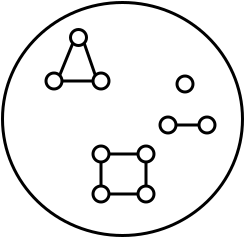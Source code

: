 <?xml version="1.0" encoding="UTF-8"?>
<dia:diagram xmlns:dia="http://www.lysator.liu.se/~alla/dia/">
  <dia:layer name="Hintergrund" visible="true">
    <dia:object type="Standard - Ellipse" version="0" id="O0">
      <dia:attribute name="obj_pos">
        <dia:point val="-12.37,1.55"/>
      </dia:attribute>
      <dia:attribute name="obj_bb">
        <dia:rectangle val="-12.445,1.475;-0.295,13.275"/>
      </dia:attribute>
      <dia:attribute name="elem_corner">
        <dia:point val="-12.37,1.55"/>
      </dia:attribute>
      <dia:attribute name="elem_width">
        <dia:real val="12"/>
      </dia:attribute>
      <dia:attribute name="elem_height">
        <dia:real val="11.65"/>
      </dia:attribute>
      <dia:attribute name="border_width">
        <dia:real val="0.15"/>
      </dia:attribute>
    </dia:object>
    <dia:object type="Standard - Ellipse" version="0" id="O1">
      <dia:attribute name="obj_pos">
        <dia:point val="-8.97,2.9"/>
      </dia:attribute>
      <dia:attribute name="obj_bb">
        <dia:rectangle val="-9.045,2.825;-8.095,3.775"/>
      </dia:attribute>
      <dia:attribute name="elem_corner">
        <dia:point val="-8.97,2.9"/>
      </dia:attribute>
      <dia:attribute name="elem_width">
        <dia:real val="0.8"/>
      </dia:attribute>
      <dia:attribute name="elem_height">
        <dia:real val="0.8"/>
      </dia:attribute>
      <dia:attribute name="border_width">
        <dia:real val="0.15"/>
      </dia:attribute>
    </dia:object>
    <dia:object type="Standard - Ellipse" version="0" id="O2">
      <dia:attribute name="obj_pos">
        <dia:point val="-10.195,5.075"/>
      </dia:attribute>
      <dia:attribute name="obj_bb">
        <dia:rectangle val="-10.27,5.0;-9.32,5.95"/>
      </dia:attribute>
      <dia:attribute name="elem_corner">
        <dia:point val="-10.195,5.075"/>
      </dia:attribute>
      <dia:attribute name="elem_width">
        <dia:real val="0.8"/>
      </dia:attribute>
      <dia:attribute name="elem_height">
        <dia:real val="0.8"/>
      </dia:attribute>
      <dia:attribute name="border_width">
        <dia:real val="0.15"/>
      </dia:attribute>
    </dia:object>
    <dia:object type="Standard - Ellipse" version="0" id="O3">
      <dia:attribute name="obj_pos">
        <dia:point val="-7.845,5.075"/>
      </dia:attribute>
      <dia:attribute name="obj_bb">
        <dia:rectangle val="-7.92,5.0;-6.97,5.95"/>
      </dia:attribute>
      <dia:attribute name="elem_corner">
        <dia:point val="-7.845,5.075"/>
      </dia:attribute>
      <dia:attribute name="elem_width">
        <dia:real val="0.8"/>
      </dia:attribute>
      <dia:attribute name="elem_height">
        <dia:real val="0.8"/>
      </dia:attribute>
      <dia:attribute name="border_width">
        <dia:real val="0.15"/>
      </dia:attribute>
    </dia:object>
    <dia:object type="Standard - Line" version="0" id="O4">
      <dia:attribute name="obj_pos">
        <dia:point val="-8.853,3.583"/>
      </dia:attribute>
      <dia:attribute name="obj_bb">
        <dia:rectangle val="-9.61,3.485;-8.755,5.29"/>
      </dia:attribute>
      <dia:attribute name="conn_endpoints">
        <dia:point val="-8.853,3.583"/>
        <dia:point val="-9.512,5.192"/>
      </dia:attribute>
      <dia:attribute name="numcp">
        <dia:int val="1"/>
      </dia:attribute>
      <dia:attribute name="line_width">
        <dia:real val="0.15"/>
      </dia:attribute>
      <dia:connections>
        <dia:connection handle="0" to="O1" connection="5"/>
        <dia:connection handle="1" to="O2" connection="2"/>
      </dia:connections>
    </dia:object>
    <dia:object type="Standard - Line" version="0" id="O5">
      <dia:attribute name="obj_pos">
        <dia:point val="-8.287,3.583"/>
      </dia:attribute>
      <dia:attribute name="obj_bb">
        <dia:rectangle val="-8.383,3.487;-7.633,5.288"/>
      </dia:attribute>
      <dia:attribute name="conn_endpoints">
        <dia:point val="-8.287,3.583"/>
        <dia:point val="-7.728,5.192"/>
      </dia:attribute>
      <dia:attribute name="numcp">
        <dia:int val="1"/>
      </dia:attribute>
      <dia:attribute name="line_width">
        <dia:real val="0.15"/>
      </dia:attribute>
      <dia:connections>
        <dia:connection handle="0" to="O1" connection="7"/>
        <dia:connection handle="1" to="O3" connection="0"/>
      </dia:connections>
    </dia:object>
    <dia:object type="Standard - Line" version="0" id="O6">
      <dia:attribute name="obj_pos">
        <dia:point val="-7.845,5.475"/>
      </dia:attribute>
      <dia:attribute name="obj_bb">
        <dia:rectangle val="-9.47,5.4;-7.77,5.55"/>
      </dia:attribute>
      <dia:attribute name="conn_endpoints">
        <dia:point val="-7.845,5.475"/>
        <dia:point val="-9.395,5.475"/>
      </dia:attribute>
      <dia:attribute name="numcp">
        <dia:int val="1"/>
      </dia:attribute>
      <dia:attribute name="line_width">
        <dia:real val="0.15"/>
      </dia:attribute>
      <dia:connections>
        <dia:connection handle="0" to="O3" connection="3"/>
        <dia:connection handle="1" to="O2" connection="4"/>
      </dia:connections>
    </dia:object>
    <dia:object type="Standard - Ellipse" version="0" id="O7">
      <dia:attribute name="obj_pos">
        <dia:point val="-7.845,8.725"/>
      </dia:attribute>
      <dia:attribute name="obj_bb">
        <dia:rectangle val="-7.92,8.65;-6.97,9.6"/>
      </dia:attribute>
      <dia:attribute name="elem_corner">
        <dia:point val="-7.845,8.725"/>
      </dia:attribute>
      <dia:attribute name="elem_width">
        <dia:real val="0.8"/>
      </dia:attribute>
      <dia:attribute name="elem_height">
        <dia:real val="0.8"/>
      </dia:attribute>
      <dia:attribute name="border_width">
        <dia:real val="0.15"/>
      </dia:attribute>
    </dia:object>
    <dia:object type="Standard - Ellipse" version="0" id="O8">
      <dia:attribute name="obj_pos">
        <dia:point val="-7.845,10.725"/>
      </dia:attribute>
      <dia:attribute name="obj_bb">
        <dia:rectangle val="-7.92,10.65;-6.97,11.6"/>
      </dia:attribute>
      <dia:attribute name="elem_corner">
        <dia:point val="-7.845,10.725"/>
      </dia:attribute>
      <dia:attribute name="elem_width">
        <dia:real val="0.8"/>
      </dia:attribute>
      <dia:attribute name="elem_height">
        <dia:real val="0.8"/>
      </dia:attribute>
      <dia:attribute name="border_width">
        <dia:real val="0.15"/>
      </dia:attribute>
    </dia:object>
    <dia:object type="Standard - Ellipse" version="0" id="O9">
      <dia:attribute name="obj_pos">
        <dia:point val="-5.595,8.725"/>
      </dia:attribute>
      <dia:attribute name="obj_bb">
        <dia:rectangle val="-5.67,8.65;-4.72,9.6"/>
      </dia:attribute>
      <dia:attribute name="elem_corner">
        <dia:point val="-5.595,8.725"/>
      </dia:attribute>
      <dia:attribute name="elem_width">
        <dia:real val="0.8"/>
      </dia:attribute>
      <dia:attribute name="elem_height">
        <dia:real val="0.8"/>
      </dia:attribute>
      <dia:attribute name="border_width">
        <dia:real val="0.15"/>
      </dia:attribute>
    </dia:object>
    <dia:object type="Standard - Ellipse" version="0" id="O10">
      <dia:attribute name="obj_pos">
        <dia:point val="-5.595,10.725"/>
      </dia:attribute>
      <dia:attribute name="obj_bb">
        <dia:rectangle val="-5.67,10.65;-4.72,11.6"/>
      </dia:attribute>
      <dia:attribute name="elem_corner">
        <dia:point val="-5.595,10.725"/>
      </dia:attribute>
      <dia:attribute name="elem_width">
        <dia:real val="0.8"/>
      </dia:attribute>
      <dia:attribute name="elem_height">
        <dia:real val="0.8"/>
      </dia:attribute>
      <dia:attribute name="border_width">
        <dia:real val="0.15"/>
      </dia:attribute>
    </dia:object>
    <dia:object type="Standard - Ellipse" version="0" id="O11">
      <dia:attribute name="obj_pos">
        <dia:point val="-3.645,5.225"/>
      </dia:attribute>
      <dia:attribute name="obj_bb">
        <dia:rectangle val="-3.72,5.15;-2.77,6.1"/>
      </dia:attribute>
      <dia:attribute name="elem_corner">
        <dia:point val="-3.645,5.225"/>
      </dia:attribute>
      <dia:attribute name="elem_width">
        <dia:real val="0.8"/>
      </dia:attribute>
      <dia:attribute name="elem_height">
        <dia:real val="0.8"/>
      </dia:attribute>
      <dia:attribute name="border_width">
        <dia:real val="0.15"/>
      </dia:attribute>
    </dia:object>
    <dia:object type="Standard - Ellipse" version="0" id="O12">
      <dia:attribute name="obj_pos">
        <dia:point val="-4.495,7.275"/>
      </dia:attribute>
      <dia:attribute name="obj_bb">
        <dia:rectangle val="-4.57,7.2;-3.62,8.15"/>
      </dia:attribute>
      <dia:attribute name="elem_corner">
        <dia:point val="-4.495,7.275"/>
      </dia:attribute>
      <dia:attribute name="elem_width">
        <dia:real val="0.8"/>
      </dia:attribute>
      <dia:attribute name="elem_height">
        <dia:real val="0.8"/>
      </dia:attribute>
      <dia:attribute name="border_width">
        <dia:real val="0.15"/>
      </dia:attribute>
    </dia:object>
    <dia:object type="Standard - Ellipse" version="0" id="O13">
      <dia:attribute name="obj_pos">
        <dia:point val="-2.545,7.275"/>
      </dia:attribute>
      <dia:attribute name="obj_bb">
        <dia:rectangle val="-2.62,7.2;-1.67,8.15"/>
      </dia:attribute>
      <dia:attribute name="elem_corner">
        <dia:point val="-2.545,7.275"/>
      </dia:attribute>
      <dia:attribute name="elem_width">
        <dia:real val="0.8"/>
      </dia:attribute>
      <dia:attribute name="elem_height">
        <dia:real val="0.8"/>
      </dia:attribute>
      <dia:attribute name="border_width">
        <dia:real val="0.15"/>
      </dia:attribute>
    </dia:object>
    <dia:object type="Standard - Line" version="0" id="O14">
      <dia:attribute name="obj_pos">
        <dia:point val="-3.695,7.675"/>
      </dia:attribute>
      <dia:attribute name="obj_bb">
        <dia:rectangle val="-3.77,7.6;-2.47,7.75"/>
      </dia:attribute>
      <dia:attribute name="conn_endpoints">
        <dia:point val="-3.695,7.675"/>
        <dia:point val="-2.545,7.675"/>
      </dia:attribute>
      <dia:attribute name="numcp">
        <dia:int val="1"/>
      </dia:attribute>
      <dia:attribute name="line_width">
        <dia:real val="0.15"/>
      </dia:attribute>
      <dia:connections>
        <dia:connection handle="0" to="O12" connection="4"/>
        <dia:connection handle="1" to="O13" connection="3"/>
      </dia:connections>
    </dia:object>
    <dia:object type="Standard - Line" version="0" id="O15">
      <dia:attribute name="obj_pos">
        <dia:point val="-7.045,9.125"/>
      </dia:attribute>
      <dia:attribute name="obj_bb">
        <dia:rectangle val="-7.12,9.05;-5.52,9.2"/>
      </dia:attribute>
      <dia:attribute name="conn_endpoints">
        <dia:point val="-7.045,9.125"/>
        <dia:point val="-5.595,9.125"/>
      </dia:attribute>
      <dia:attribute name="numcp">
        <dia:int val="1"/>
      </dia:attribute>
      <dia:attribute name="line_width">
        <dia:real val="0.15"/>
      </dia:attribute>
      <dia:connections>
        <dia:connection handle="0" to="O7" connection="4"/>
        <dia:connection handle="1" to="O9" connection="3"/>
      </dia:connections>
    </dia:object>
    <dia:object type="Standard - Line" version="0" id="O16">
      <dia:attribute name="obj_pos">
        <dia:point val="-7.445,9.525"/>
      </dia:attribute>
      <dia:attribute name="obj_bb">
        <dia:rectangle val="-7.52,9.45;-7.37,10.8"/>
      </dia:attribute>
      <dia:attribute name="conn_endpoints">
        <dia:point val="-7.445,9.525"/>
        <dia:point val="-7.445,10.725"/>
      </dia:attribute>
      <dia:attribute name="numcp">
        <dia:int val="1"/>
      </dia:attribute>
      <dia:attribute name="line_width">
        <dia:real val="0.15"/>
      </dia:attribute>
      <dia:connections>
        <dia:connection handle="0" to="O7" connection="6"/>
        <dia:connection handle="1" to="O8" connection="1"/>
      </dia:connections>
    </dia:object>
    <dia:object type="Standard - Line" version="0" id="O17">
      <dia:attribute name="obj_pos">
        <dia:point val="-5.195,9.525"/>
      </dia:attribute>
      <dia:attribute name="obj_bb">
        <dia:rectangle val="-5.27,9.45;-5.12,10.8"/>
      </dia:attribute>
      <dia:attribute name="conn_endpoints">
        <dia:point val="-5.195,9.525"/>
        <dia:point val="-5.195,10.725"/>
      </dia:attribute>
      <dia:attribute name="numcp">
        <dia:int val="1"/>
      </dia:attribute>
      <dia:attribute name="line_width">
        <dia:real val="0.15"/>
      </dia:attribute>
      <dia:connections>
        <dia:connection handle="0" to="O9" connection="6"/>
        <dia:connection handle="1" to="O10" connection="1"/>
      </dia:connections>
    </dia:object>
    <dia:object type="Standard - Line" version="0" id="O18">
      <dia:attribute name="obj_pos">
        <dia:point val="-7.045,11.125"/>
      </dia:attribute>
      <dia:attribute name="obj_bb">
        <dia:rectangle val="-7.12,11.05;-5.52,11.2"/>
      </dia:attribute>
      <dia:attribute name="conn_endpoints">
        <dia:point val="-7.045,11.125"/>
        <dia:point val="-5.595,11.125"/>
      </dia:attribute>
      <dia:attribute name="numcp">
        <dia:int val="1"/>
      </dia:attribute>
      <dia:attribute name="line_width">
        <dia:real val="0.15"/>
      </dia:attribute>
      <dia:connections>
        <dia:connection handle="0" to="O8" connection="4"/>
        <dia:connection handle="1" to="O10" connection="3"/>
      </dia:connections>
    </dia:object>
  </dia:layer>
</dia:diagram>
